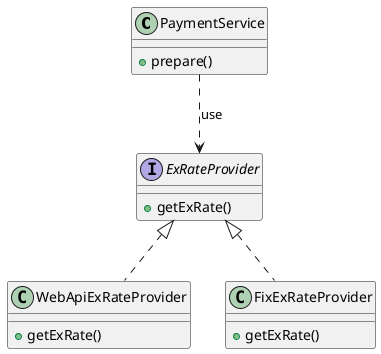 @startuml
'https://plantuml.com/class-diagram

class PaymentService {
    +prepare()
}
interface ExRateProvider {
    +getExRate()
}
class WebApiExRateProvider implements ExRateProvider {
    +getExRate()
}
class FixExRateProvider implements ExRateProvider {
    +getExRate()
}

PaymentService ..> ExRateProvider: use


@enduml